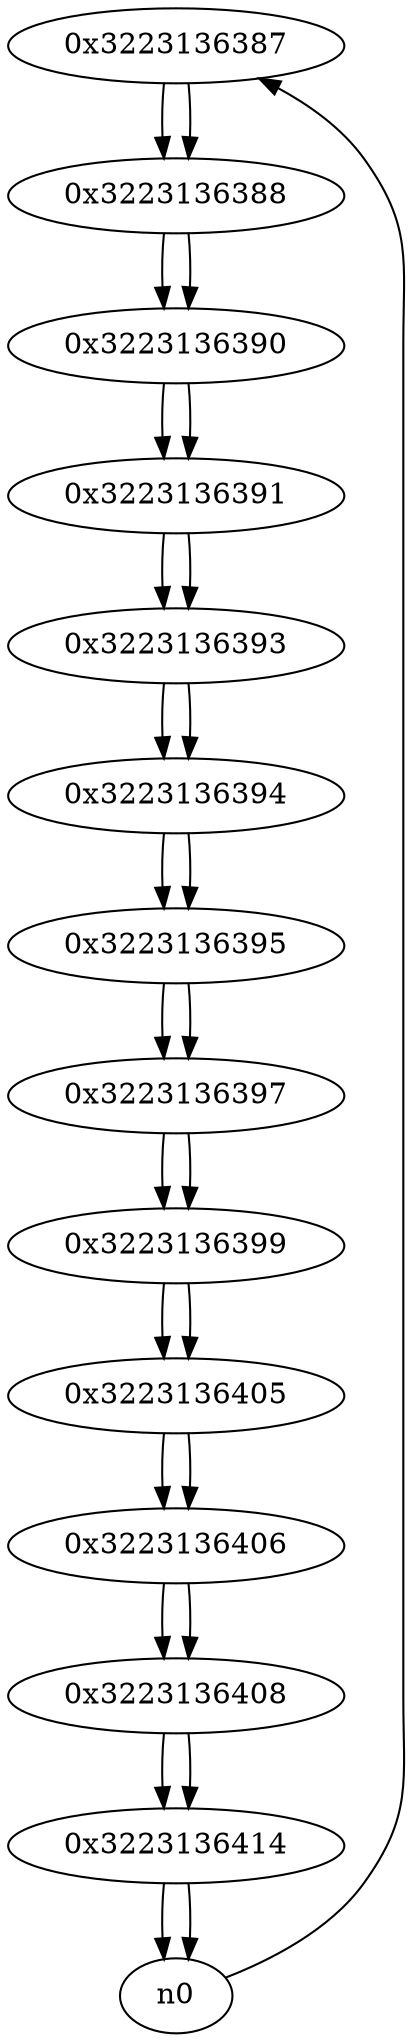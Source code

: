 digraph G{
/* nodes */
  n1 [label="0x3223136387"]
  n2 [label="0x3223136388"]
  n3 [label="0x3223136390"]
  n4 [label="0x3223136391"]
  n5 [label="0x3223136393"]
  n6 [label="0x3223136394"]
  n7 [label="0x3223136395"]
  n8 [label="0x3223136397"]
  n9 [label="0x3223136399"]
  n10 [label="0x3223136405"]
  n11 [label="0x3223136406"]
  n12 [label="0x3223136408"]
  n13 [label="0x3223136414"]
/* edges */
n1 -> n2;
n0 -> n1;
n2 -> n3;
n1 -> n2;
n3 -> n4;
n2 -> n3;
n4 -> n5;
n3 -> n4;
n5 -> n6;
n4 -> n5;
n6 -> n7;
n5 -> n6;
n7 -> n8;
n6 -> n7;
n8 -> n9;
n7 -> n8;
n9 -> n10;
n8 -> n9;
n10 -> n11;
n9 -> n10;
n11 -> n12;
n10 -> n11;
n12 -> n13;
n11 -> n12;
n13 -> n0;
n13 -> n0;
n12 -> n13;
}
